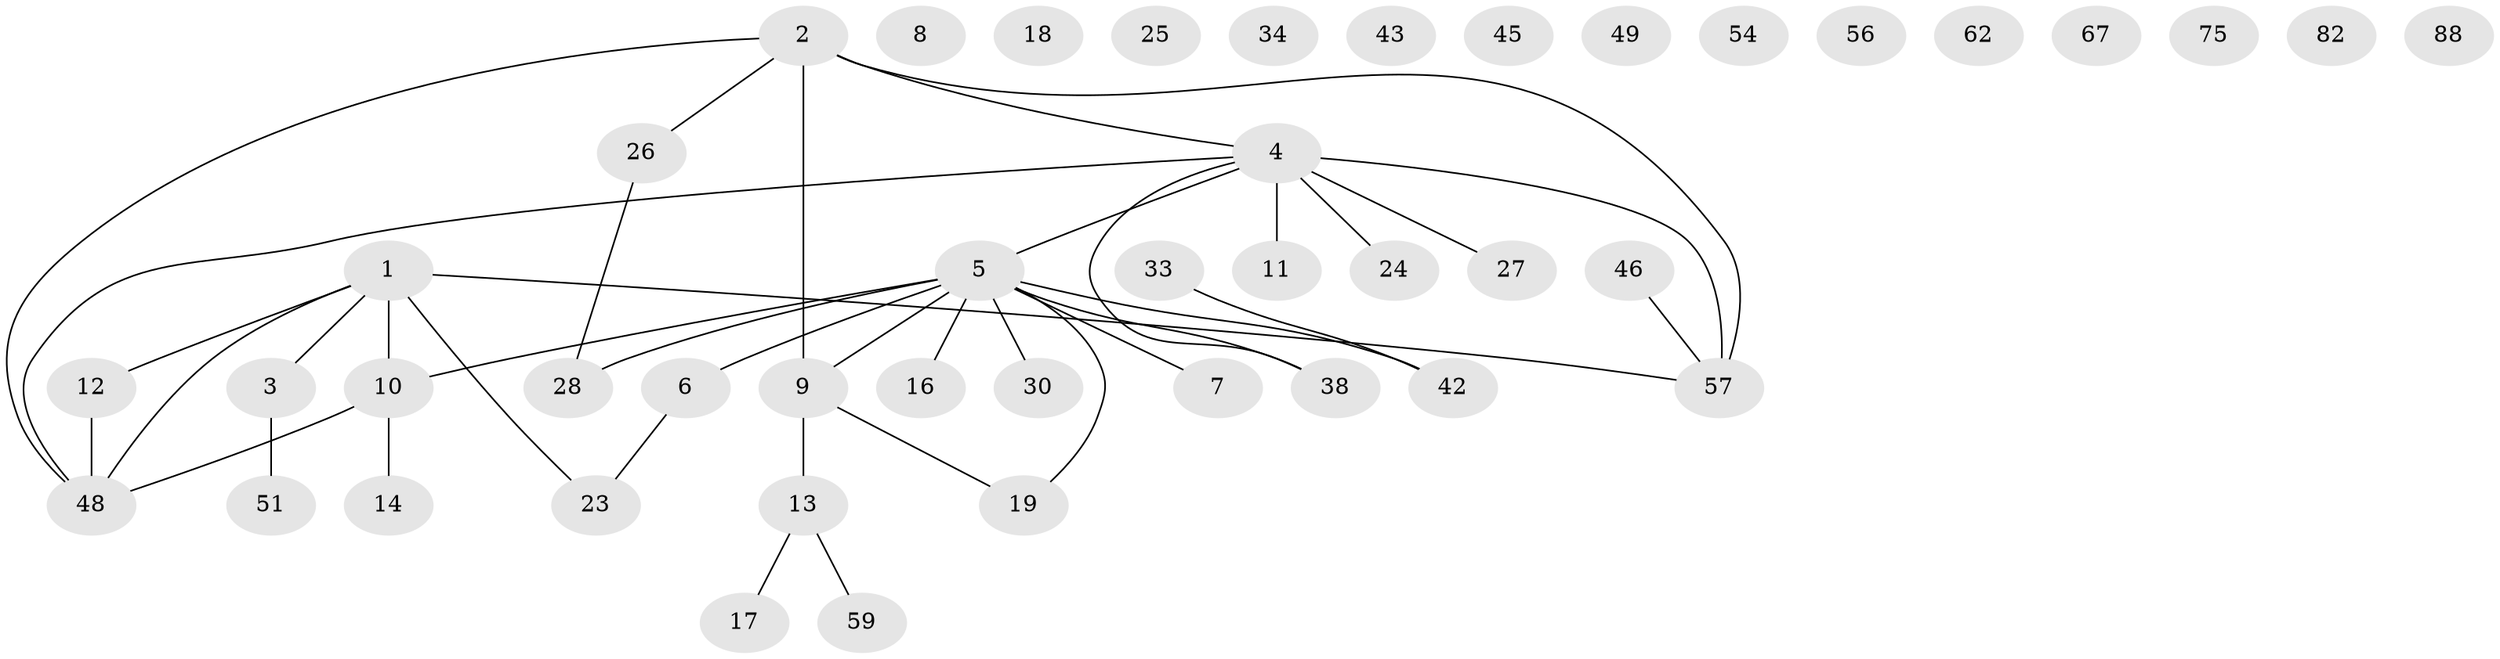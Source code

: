 // original degree distribution, {3: 0.18181818181818182, 4: 0.07954545454545454, 7: 0.011363636363636364, 2: 0.2727272727272727, 1: 0.2840909090909091, 0: 0.11363636363636363, 5: 0.045454545454545456, 6: 0.011363636363636364}
// Generated by graph-tools (version 1.1) at 2025/13/03/09/25 04:13:05]
// undirected, 44 vertices, 40 edges
graph export_dot {
graph [start="1"]
  node [color=gray90,style=filled];
  1 [super="+32+47"];
  2 [super="+35+22"];
  3 [super="+65"];
  4 [super="+37+39+21"];
  5 [super="+63+64+52+20+15"];
  6;
  7;
  8 [super="+79"];
  9 [super="+36+50+58+69"];
  10 [super="+77+29"];
  11;
  12;
  13 [super="+55"];
  14;
  16;
  17;
  18;
  19 [super="+81"];
  23 [super="+44"];
  24;
  25 [super="+53"];
  26;
  27 [super="+40"];
  28 [super="+83+70+41"];
  30;
  33;
  34;
  38 [super="+84"];
  42 [super="+74"];
  43 [super="+78"];
  45;
  46;
  48 [super="+61"];
  49;
  51;
  54;
  56;
  57 [super="+72"];
  59;
  62;
  67 [super="+76"];
  75;
  82;
  88;
  1 -- 57;
  1 -- 48;
  1 -- 3;
  1 -- 23;
  1 -- 10 [weight=2];
  1 -- 12;
  2 -- 26;
  2 -- 9;
  2 -- 48;
  2 -- 4;
  2 -- 57;
  3 -- 51;
  4 -- 38;
  4 -- 24;
  4 -- 57 [weight=2];
  4 -- 48;
  4 -- 5;
  4 -- 11;
  4 -- 27;
  5 -- 7 [weight=2];
  5 -- 9;
  5 -- 38;
  5 -- 42;
  5 -- 19;
  5 -- 6;
  5 -- 30 [weight=2];
  5 -- 10;
  5 -- 16;
  5 -- 28;
  6 -- 23;
  9 -- 19;
  9 -- 13;
  10 -- 48;
  10 -- 14;
  12 -- 48;
  13 -- 59;
  13 -- 17;
  26 -- 28;
  33 -- 42;
  46 -- 57;
}
